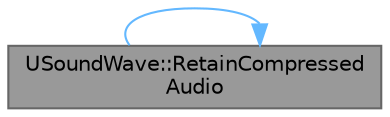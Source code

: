 digraph "USoundWave::RetainCompressedAudio"
{
 // INTERACTIVE_SVG=YES
 // LATEX_PDF_SIZE
  bgcolor="transparent";
  edge [fontname=Helvetica,fontsize=10,labelfontname=Helvetica,labelfontsize=10];
  node [fontname=Helvetica,fontsize=10,shape=box,height=0.2,width=0.4];
  rankdir="LR";
  Node1 [id="Node000001",label="USoundWave::RetainCompressed\lAudio",height=0.2,width=0.4,color="gray40", fillcolor="grey60", style="filled", fontcolor="black",tooltip="If stream caching is enabled, set this sound wave to retain a strong handle to its first chunk."];
  Node1 -> Node1 [id="edge1_Node000001_Node000001",color="steelblue1",style="solid",tooltip=" "];
}
